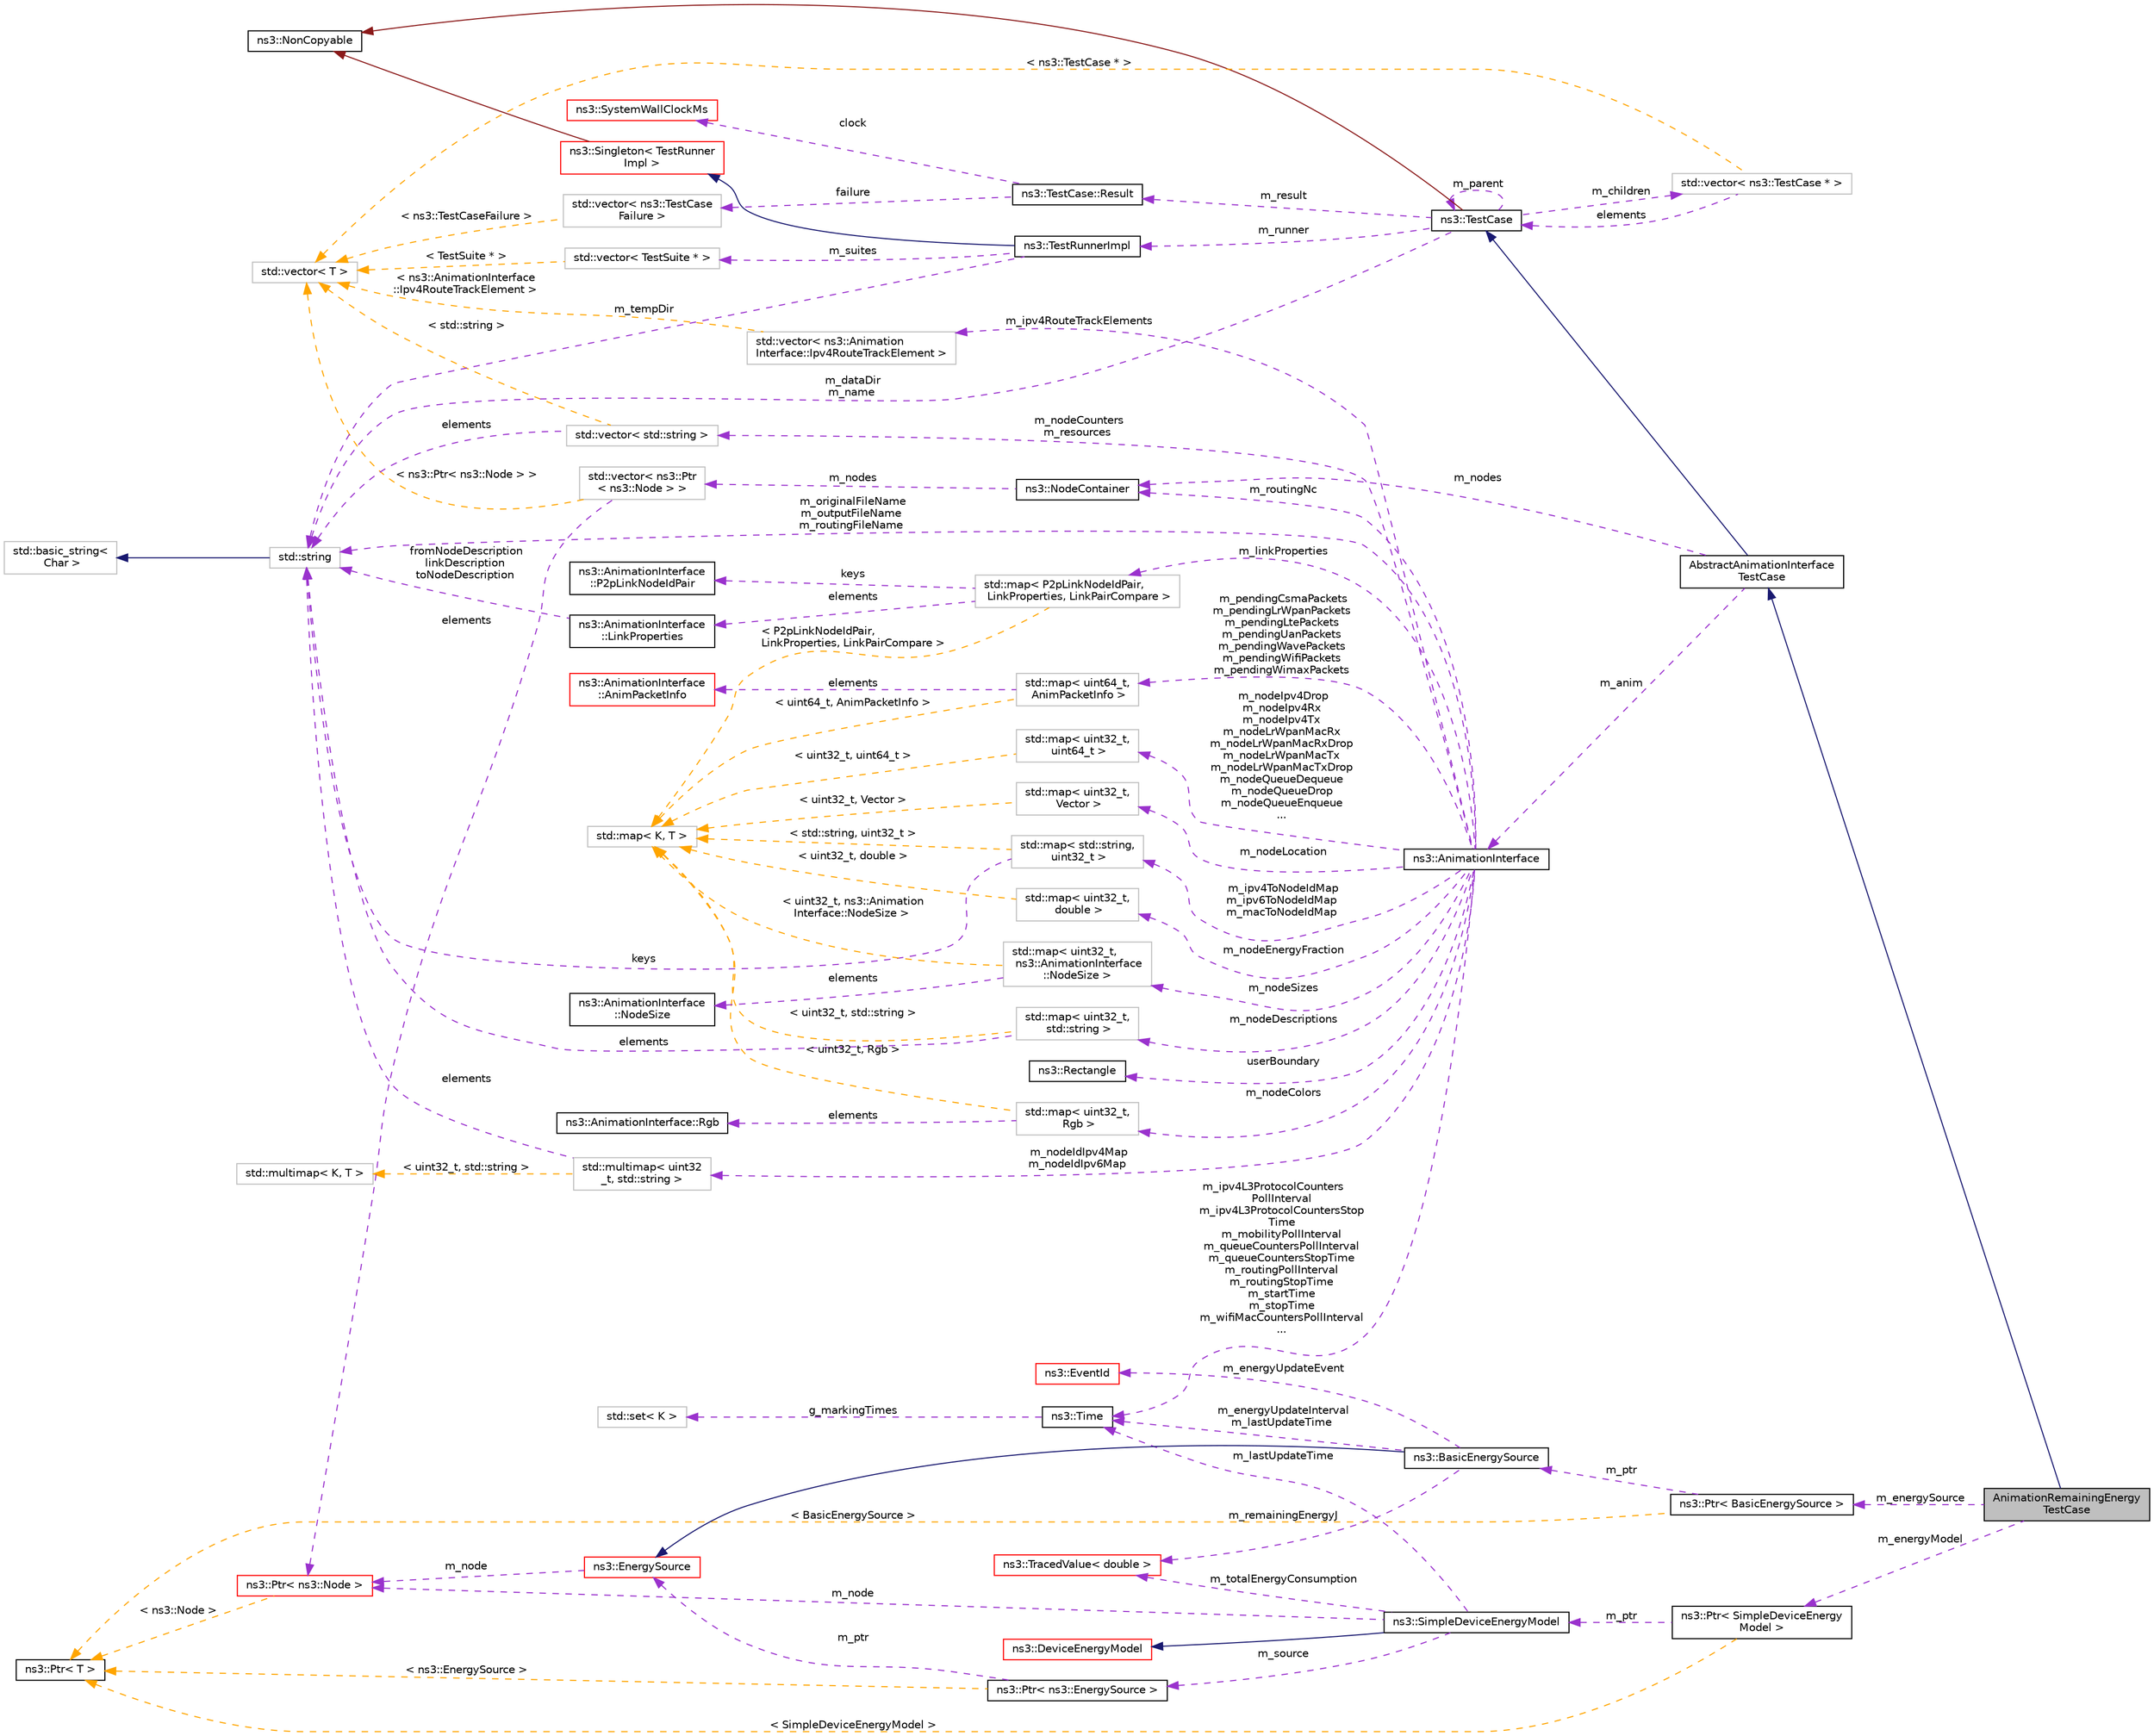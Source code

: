 digraph "AnimationRemainingEnergyTestCase"
{
 // LATEX_PDF_SIZE
  edge [fontname="Helvetica",fontsize="10",labelfontname="Helvetica",labelfontsize="10"];
  node [fontname="Helvetica",fontsize="10",shape=record];
  rankdir="LR";
  Node1 [label="AnimationRemainingEnergy\lTestCase",height=0.2,width=0.4,color="black", fillcolor="grey75", style="filled", fontcolor="black",tooltip="Animation Remaining Energy Test Case."];
  Node2 -> Node1 [dir="back",color="midnightblue",fontsize="10",style="solid",fontname="Helvetica"];
  Node2 [label="AbstractAnimationInterface\lTestCase",height=0.2,width=0.4,color="black", fillcolor="white", style="filled",URL="$class_abstract_animation_interface_test_case.html",tooltip="Abstract Animation Interface Test Case."];
  Node3 -> Node2 [dir="back",color="midnightblue",fontsize="10",style="solid",fontname="Helvetica"];
  Node3 [label="ns3::TestCase",height=0.2,width=0.4,color="black", fillcolor="white", style="filled",URL="$classns3_1_1_test_case.html",tooltip="encapsulates test code"];
  Node4 -> Node3 [dir="back",color="firebrick4",fontsize="10",style="solid",fontname="Helvetica"];
  Node4 [label="ns3::NonCopyable",height=0.2,width=0.4,color="black", fillcolor="white", style="filled",URL="$classns3_1_1_non_copyable.html",tooltip="A base class for (non-Singleton) objects which shouldn't be copied."];
  Node5 -> Node3 [dir="back",color="darkorchid3",fontsize="10",style="dashed",label=" m_children" ,fontname="Helvetica"];
  Node5 [label="std::vector\< ns3::TestCase * \>",height=0.2,width=0.4,color="grey75", fillcolor="white", style="filled",tooltip=" "];
  Node3 -> Node5 [dir="back",color="darkorchid3",fontsize="10",style="dashed",label=" elements" ,fontname="Helvetica"];
  Node6 -> Node5 [dir="back",color="orange",fontsize="10",style="dashed",label=" \< ns3::TestCase * \>" ,fontname="Helvetica"];
  Node6 [label="std::vector\< T \>",height=0.2,width=0.4,color="grey75", fillcolor="white", style="filled",tooltip=" "];
  Node8 -> Node3 [dir="back",color="darkorchid3",fontsize="10",style="dashed",label=" m_dataDir\nm_name" ,fontname="Helvetica"];
  Node8 [label="std::string",height=0.2,width=0.4,color="grey75", fillcolor="white", style="filled",tooltip=" "];
  Node9 -> Node8 [dir="back",color="midnightblue",fontsize="10",style="solid",fontname="Helvetica"];
  Node9 [label="std::basic_string\<\l Char \>",height=0.2,width=0.4,color="grey75", fillcolor="white", style="filled",tooltip=" "];
  Node10 -> Node3 [dir="back",color="darkorchid3",fontsize="10",style="dashed",label=" m_runner" ,fontname="Helvetica"];
  Node10 [label="ns3::TestRunnerImpl",height=0.2,width=0.4,color="black", fillcolor="white", style="filled",URL="$classns3_1_1_test_runner_impl.html",tooltip="Container for all tests."];
  Node11 -> Node10 [dir="back",color="midnightblue",fontsize="10",style="solid",fontname="Helvetica"];
  Node11 [label="ns3::Singleton\< TestRunner\lImpl \>",height=0.2,width=0.4,color="red", fillcolor="white", style="filled",URL="$classns3_1_1_singleton.html",tooltip=" "];
  Node4 -> Node11 [dir="back",color="firebrick4",fontsize="10",style="solid",fontname="Helvetica"];
  Node13 -> Node10 [dir="back",color="darkorchid3",fontsize="10",style="dashed",label=" m_suites" ,fontname="Helvetica"];
  Node13 [label="std::vector\< TestSuite * \>",height=0.2,width=0.4,color="grey75", fillcolor="white", style="filled",tooltip=" "];
  Node6 -> Node13 [dir="back",color="orange",fontsize="10",style="dashed",label=" \< TestSuite * \>" ,fontname="Helvetica"];
  Node8 -> Node10 [dir="back",color="darkorchid3",fontsize="10",style="dashed",label=" m_tempDir" ,fontname="Helvetica"];
  Node3 -> Node3 [dir="back",color="darkorchid3",fontsize="10",style="dashed",label=" m_parent" ,fontname="Helvetica"];
  Node15 -> Node3 [dir="back",color="darkorchid3",fontsize="10",style="dashed",label=" m_result" ,fontname="Helvetica"];
  Node15 [label="ns3::TestCase::Result",height=0.2,width=0.4,color="black", fillcolor="white", style="filled",URL="$structns3_1_1_test_case_1_1_result.html",tooltip="Container for results from a TestCase."];
  Node16 -> Node15 [dir="back",color="darkorchid3",fontsize="10",style="dashed",label=" failure" ,fontname="Helvetica"];
  Node16 [label="std::vector\< ns3::TestCase\lFailure \>",height=0.2,width=0.4,color="grey75", fillcolor="white", style="filled",tooltip=" "];
  Node6 -> Node16 [dir="back",color="orange",fontsize="10",style="dashed",label=" \< ns3::TestCaseFailure \>" ,fontname="Helvetica"];
  Node18 -> Node15 [dir="back",color="darkorchid3",fontsize="10",style="dashed",label=" clock" ,fontname="Helvetica"];
  Node18 [label="ns3::SystemWallClockMs",height=0.2,width=0.4,color="red", fillcolor="white", style="filled",URL="$classns3_1_1_system_wall_clock_ms.html",tooltip="Measure elapsed wall clock time in milliseconds."];
  Node20 -> Node2 [dir="back",color="darkorchid3",fontsize="10",style="dashed",label=" m_anim" ,fontname="Helvetica"];
  Node20 [label="ns3::AnimationInterface",height=0.2,width=0.4,color="black", fillcolor="white", style="filled",URL="$classns3_1_1_animation_interface.html",tooltip="Interface to network animator."];
  Node21 -> Node20 [dir="back",color="darkorchid3",fontsize="10",style="dashed",label=" m_ipv4ToNodeIdMap\nm_ipv6ToNodeIdMap\nm_macToNodeIdMap" ,fontname="Helvetica"];
  Node21 [label="std::map\< std::string,\l uint32_t \>",height=0.2,width=0.4,color="grey75", fillcolor="white", style="filled",tooltip=" "];
  Node8 -> Node21 [dir="back",color="darkorchid3",fontsize="10",style="dashed",label=" keys" ,fontname="Helvetica"];
  Node22 -> Node21 [dir="back",color="orange",fontsize="10",style="dashed",label=" \< std::string, uint32_t \>" ,fontname="Helvetica"];
  Node22 [label="std::map\< K, T \>",height=0.2,width=0.4,color="grey75", fillcolor="white", style="filled",tooltip=" "];
  Node24 -> Node20 [dir="back",color="darkorchid3",fontsize="10",style="dashed",label=" m_nodeIpv4Drop\nm_nodeIpv4Rx\nm_nodeIpv4Tx\nm_nodeLrWpanMacRx\nm_nodeLrWpanMacRxDrop\nm_nodeLrWpanMacTx\nm_nodeLrWpanMacTxDrop\nm_nodeQueueDequeue\nm_nodeQueueDrop\nm_nodeQueueEnqueue\n..." ,fontname="Helvetica"];
  Node24 [label="std::map\< uint32_t,\l uint64_t \>",height=0.2,width=0.4,color="grey75", fillcolor="white", style="filled",tooltip=" "];
  Node22 -> Node24 [dir="back",color="orange",fontsize="10",style="dashed",label=" \< uint32_t, uint64_t \>" ,fontname="Helvetica"];
  Node25 -> Node20 [dir="back",color="darkorchid3",fontsize="10",style="dashed",label=" m_nodeLocation" ,fontname="Helvetica"];
  Node25 [label="std::map\< uint32_t,\l Vector \>",height=0.2,width=0.4,color="grey75", fillcolor="white", style="filled",tooltip=" "];
  Node22 -> Node25 [dir="back",color="orange",fontsize="10",style="dashed",label=" \< uint32_t, Vector \>" ,fontname="Helvetica"];
  Node26 -> Node20 [dir="back",color="darkorchid3",fontsize="10",style="dashed",label=" m_pendingCsmaPackets\nm_pendingLrWpanPackets\nm_pendingLtePackets\nm_pendingUanPackets\nm_pendingWavePackets\nm_pendingWifiPackets\nm_pendingWimaxPackets" ,fontname="Helvetica"];
  Node26 [label="std::map\< uint64_t,\l AnimPacketInfo \>",height=0.2,width=0.4,color="grey75", fillcolor="white", style="filled",tooltip=" "];
  Node27 -> Node26 [dir="back",color="darkorchid3",fontsize="10",style="dashed",label=" elements" ,fontname="Helvetica"];
  Node27 [label="ns3::AnimationInterface\l::AnimPacketInfo",height=0.2,width=0.4,color="red", fillcolor="white", style="filled",URL="$classns3_1_1_animation_interface_1_1_anim_packet_info.html",tooltip="AnimPacketInfo class."];
  Node22 -> Node26 [dir="back",color="orange",fontsize="10",style="dashed",label=" \< uint64_t, AnimPacketInfo \>" ,fontname="Helvetica"];
  Node38 -> Node20 [dir="back",color="darkorchid3",fontsize="10",style="dashed",label=" m_nodeDescriptions" ,fontname="Helvetica"];
  Node38 [label="std::map\< uint32_t,\l std::string \>",height=0.2,width=0.4,color="grey75", fillcolor="white", style="filled",tooltip=" "];
  Node8 -> Node38 [dir="back",color="darkorchid3",fontsize="10",style="dashed",label=" elements" ,fontname="Helvetica"];
  Node22 -> Node38 [dir="back",color="orange",fontsize="10",style="dashed",label=" \< uint32_t, std::string \>" ,fontname="Helvetica"];
  Node39 -> Node20 [dir="back",color="darkorchid3",fontsize="10",style="dashed",label=" m_ipv4L3ProtocolCounters\lPollInterval\nm_ipv4L3ProtocolCountersStop\lTime\nm_mobilityPollInterval\nm_queueCountersPollInterval\nm_queueCountersStopTime\nm_routingPollInterval\nm_routingStopTime\nm_startTime\nm_stopTime\nm_wifiMacCountersPollInterval\n..." ,fontname="Helvetica"];
  Node39 [label="ns3::Time",height=0.2,width=0.4,color="black", fillcolor="white", style="filled",URL="$classns3_1_1_time.html",tooltip="Simulation virtual time values and global simulation resolution."];
  Node40 -> Node39 [dir="back",color="darkorchid3",fontsize="10",style="dashed",label=" g_markingTimes" ,fontname="Helvetica"];
  Node40 [label="std::set\< K \>",height=0.2,width=0.4,color="grey75", fillcolor="white", style="filled",tooltip=" "];
  Node41 -> Node20 [dir="back",color="darkorchid3",fontsize="10",style="dashed",label=" m_nodeSizes" ,fontname="Helvetica"];
  Node41 [label="std::map\< uint32_t,\l ns3::AnimationInterface\l::NodeSize \>",height=0.2,width=0.4,color="grey75", fillcolor="white", style="filled",tooltip=" "];
  Node42 -> Node41 [dir="back",color="darkorchid3",fontsize="10",style="dashed",label=" elements" ,fontname="Helvetica"];
  Node42 [label="ns3::AnimationInterface\l::NodeSize",height=0.2,width=0.4,color="black", fillcolor="white", style="filled",URL="$structns3_1_1_animation_interface_1_1_node_size.html",tooltip="NodeSize structure."];
  Node22 -> Node41 [dir="back",color="orange",fontsize="10",style="dashed",label=" \< uint32_t, ns3::Animation\lInterface::NodeSize \>" ,fontname="Helvetica"];
  Node43 -> Node20 [dir="back",color="darkorchid3",fontsize="10",style="dashed",label=" m_linkProperties" ,fontname="Helvetica"];
  Node43 [label="std::map\< P2pLinkNodeIdPair,\l LinkProperties, LinkPairCompare \>",height=0.2,width=0.4,color="grey75", fillcolor="white", style="filled",tooltip=" "];
  Node44 -> Node43 [dir="back",color="darkorchid3",fontsize="10",style="dashed",label=" elements" ,fontname="Helvetica"];
  Node44 [label="ns3::AnimationInterface\l::LinkProperties",height=0.2,width=0.4,color="black", fillcolor="white", style="filled",URL="$structns3_1_1_animation_interface_1_1_link_properties.html",tooltip="LinkProperties structure."];
  Node8 -> Node44 [dir="back",color="darkorchid3",fontsize="10",style="dashed",label=" fromNodeDescription\nlinkDescription\ntoNodeDescription" ,fontname="Helvetica"];
  Node45 -> Node43 [dir="back",color="darkorchid3",fontsize="10",style="dashed",label=" keys" ,fontname="Helvetica"];
  Node45 [label="ns3::AnimationInterface\l::P2pLinkNodeIdPair",height=0.2,width=0.4,color="black", fillcolor="white", style="filled",URL="$structns3_1_1_animation_interface_1_1_p2p_link_node_id_pair.html",tooltip="P2pLinkNodeIdPair structure."];
  Node22 -> Node43 [dir="back",color="orange",fontsize="10",style="dashed",label=" \< P2pLinkNodeIdPair,\l LinkProperties, LinkPairCompare \>" ,fontname="Helvetica"];
  Node46 -> Node20 [dir="back",color="darkorchid3",fontsize="10",style="dashed",label=" m_nodeColors" ,fontname="Helvetica"];
  Node46 [label="std::map\< uint32_t,\l Rgb \>",height=0.2,width=0.4,color="grey75", fillcolor="white", style="filled",tooltip=" "];
  Node47 -> Node46 [dir="back",color="darkorchid3",fontsize="10",style="dashed",label=" elements" ,fontname="Helvetica"];
  Node47 [label="ns3::AnimationInterface::Rgb",height=0.2,width=0.4,color="black", fillcolor="white", style="filled",URL="$structns3_1_1_animation_interface_1_1_rgb.html",tooltip="RGB structure."];
  Node22 -> Node46 [dir="back",color="orange",fontsize="10",style="dashed",label=" \< uint32_t, Rgb \>" ,fontname="Helvetica"];
  Node8 -> Node20 [dir="back",color="darkorchid3",fontsize="10",style="dashed",label=" m_originalFileName\nm_outputFileName\nm_routingFileName" ,fontname="Helvetica"];
  Node48 -> Node20 [dir="back",color="darkorchid3",fontsize="10",style="dashed",label=" m_nodeEnergyFraction" ,fontname="Helvetica"];
  Node48 [label="std::map\< uint32_t,\l double \>",height=0.2,width=0.4,color="grey75", fillcolor="white", style="filled",tooltip=" "];
  Node22 -> Node48 [dir="back",color="orange",fontsize="10",style="dashed",label=" \< uint32_t, double \>" ,fontname="Helvetica"];
  Node49 -> Node20 [dir="back",color="darkorchid3",fontsize="10",style="dashed",label=" m_nodeIdIpv4Map\nm_nodeIdIpv6Map" ,fontname="Helvetica"];
  Node49 [label="std::multimap\< uint32\l_t, std::string \>",height=0.2,width=0.4,color="grey75", fillcolor="white", style="filled",tooltip=" "];
  Node8 -> Node49 [dir="back",color="darkorchid3",fontsize="10",style="dashed",label=" elements" ,fontname="Helvetica"];
  Node50 -> Node49 [dir="back",color="orange",fontsize="10",style="dashed",label=" \< uint32_t, std::string \>" ,fontname="Helvetica"];
  Node50 [label="std::multimap\< K, T \>",height=0.2,width=0.4,color="grey75", fillcolor="white", style="filled",tooltip=" "];
  Node51 -> Node20 [dir="back",color="darkorchid3",fontsize="10",style="dashed",label=" userBoundary" ,fontname="Helvetica"];
  Node51 [label="ns3::Rectangle",height=0.2,width=0.4,color="black", fillcolor="white", style="filled",URL="$classns3_1_1_rectangle.html",tooltip="a 2d rectangle"];
  Node52 -> Node20 [dir="back",color="darkorchid3",fontsize="10",style="dashed",label=" m_nodeCounters\nm_resources" ,fontname="Helvetica"];
  Node52 [label="std::vector\< std::string \>",height=0.2,width=0.4,color="grey75", fillcolor="white", style="filled",tooltip=" "];
  Node8 -> Node52 [dir="back",color="darkorchid3",fontsize="10",style="dashed",label=" elements" ,fontname="Helvetica"];
  Node6 -> Node52 [dir="back",color="orange",fontsize="10",style="dashed",label=" \< std::string \>" ,fontname="Helvetica"];
  Node53 -> Node20 [dir="back",color="darkorchid3",fontsize="10",style="dashed",label=" m_routingNc" ,fontname="Helvetica"];
  Node53 [label="ns3::NodeContainer",height=0.2,width=0.4,color="black", fillcolor="white", style="filled",URL="$classns3_1_1_node_container.html",tooltip="keep track of a set of node pointers."];
  Node54 -> Node53 [dir="back",color="darkorchid3",fontsize="10",style="dashed",label=" m_nodes" ,fontname="Helvetica"];
  Node54 [label="std::vector\< ns3::Ptr\l\< ns3::Node \> \>",height=0.2,width=0.4,color="grey75", fillcolor="white", style="filled",tooltip=" "];
  Node55 -> Node54 [dir="back",color="darkorchid3",fontsize="10",style="dashed",label=" elements" ,fontname="Helvetica"];
  Node55 [label="ns3::Ptr\< ns3::Node \>",height=0.2,width=0.4,color="red", fillcolor="white", style="filled",URL="$classns3_1_1_ptr.html",tooltip=" "];
  Node37 -> Node55 [dir="back",color="orange",fontsize="10",style="dashed",label=" \< ns3::Node \>" ,fontname="Helvetica"];
  Node37 [label="ns3::Ptr\< T \>",height=0.2,width=0.4,color="black", fillcolor="white", style="filled",URL="$classns3_1_1_ptr.html",tooltip="Smart pointer class similar to boost::intrusive_ptr."];
  Node6 -> Node54 [dir="back",color="orange",fontsize="10",style="dashed",label=" \< ns3::Ptr\< ns3::Node \> \>" ,fontname="Helvetica"];
  Node82 -> Node20 [dir="back",color="darkorchid3",fontsize="10",style="dashed",label=" m_ipv4RouteTrackElements" ,fontname="Helvetica"];
  Node82 [label="std::vector\< ns3::Animation\lInterface::Ipv4RouteTrackElement \>",height=0.2,width=0.4,color="grey75", fillcolor="white", style="filled",tooltip=" "];
  Node6 -> Node82 [dir="back",color="orange",fontsize="10",style="dashed",label=" \< ns3::AnimationInterface\l::Ipv4RouteTrackElement \>" ,fontname="Helvetica"];
  Node53 -> Node2 [dir="back",color="darkorchid3",fontsize="10",style="dashed",label=" m_nodes" ,fontname="Helvetica"];
  Node84 -> Node1 [dir="back",color="darkorchid3",fontsize="10",style="dashed",label=" m_energySource" ,fontname="Helvetica"];
  Node84 [label="ns3::Ptr\< BasicEnergySource \>",height=0.2,width=0.4,color="black", fillcolor="white", style="filled",URL="$classns3_1_1_ptr.html",tooltip=" "];
  Node85 -> Node84 [dir="back",color="darkorchid3",fontsize="10",style="dashed",label=" m_ptr" ,fontname="Helvetica"];
  Node85 [label="ns3::BasicEnergySource",height=0.2,width=0.4,color="black", fillcolor="white", style="filled",URL="$classns3_1_1_basic_energy_source.html",tooltip="BasicEnergySource decreases/increases remaining energy stored in itself in linearly."];
  Node86 -> Node85 [dir="back",color="midnightblue",fontsize="10",style="solid",fontname="Helvetica"];
  Node86 [label="ns3::EnergySource",height=0.2,width=0.4,color="red", fillcolor="white", style="filled",URL="$classns3_1_1_energy_source.html",tooltip="Introspection did not find any typical Config paths."];
  Node55 -> Node86 [dir="back",color="darkorchid3",fontsize="10",style="dashed",label=" m_node" ,fontname="Helvetica"];
  Node95 -> Node85 [dir="back",color="darkorchid3",fontsize="10",style="dashed",label=" m_remainingEnergyJ" ,fontname="Helvetica"];
  Node95 [label="ns3::TracedValue\< double \>",height=0.2,width=0.4,color="red", fillcolor="white", style="filled",URL="$classns3_1_1_traced_value.html",tooltip=" "];
  Node60 -> Node85 [dir="back",color="darkorchid3",fontsize="10",style="dashed",label=" m_energyUpdateEvent" ,fontname="Helvetica"];
  Node60 [label="ns3::EventId",height=0.2,width=0.4,color="red", fillcolor="white", style="filled",URL="$classns3_1_1_event_id.html",tooltip="An identifier for simulation events."];
  Node39 -> Node85 [dir="back",color="darkorchid3",fontsize="10",style="dashed",label=" m_energyUpdateInterval\nm_lastUpdateTime" ,fontname="Helvetica"];
  Node37 -> Node84 [dir="back",color="orange",fontsize="10",style="dashed",label=" \< BasicEnergySource \>" ,fontname="Helvetica"];
  Node102 -> Node1 [dir="back",color="darkorchid3",fontsize="10",style="dashed",label=" m_energyModel" ,fontname="Helvetica"];
  Node102 [label="ns3::Ptr\< SimpleDeviceEnergy\lModel \>",height=0.2,width=0.4,color="black", fillcolor="white", style="filled",URL="$classns3_1_1_ptr.html",tooltip=" "];
  Node103 -> Node102 [dir="back",color="darkorchid3",fontsize="10",style="dashed",label=" m_ptr" ,fontname="Helvetica"];
  Node103 [label="ns3::SimpleDeviceEnergyModel",height=0.2,width=0.4,color="black", fillcolor="white", style="filled",URL="$classns3_1_1_simple_device_energy_model.html",tooltip="A simple device energy model where current drain can be set by the user."];
  Node94 -> Node103 [dir="back",color="midnightblue",fontsize="10",style="solid",fontname="Helvetica"];
  Node94 [label="ns3::DeviceEnergyModel",height=0.2,width=0.4,color="red", fillcolor="white", style="filled",URL="$classns3_1_1_device_energy_model.html",tooltip="Base class for device energy models."];
  Node95 -> Node103 [dir="back",color="darkorchid3",fontsize="10",style="dashed",label=" m_totalEnergyConsumption" ,fontname="Helvetica"];
  Node55 -> Node103 [dir="back",color="darkorchid3",fontsize="10",style="dashed",label=" m_node" ,fontname="Helvetica"];
  Node39 -> Node103 [dir="back",color="darkorchid3",fontsize="10",style="dashed",label=" m_lastUpdateTime" ,fontname="Helvetica"];
  Node90 -> Node103 [dir="back",color="darkorchid3",fontsize="10",style="dashed",label=" m_source" ,fontname="Helvetica"];
  Node90 [label="ns3::Ptr\< ns3::EnergySource \>",height=0.2,width=0.4,color="black", fillcolor="white", style="filled",URL="$classns3_1_1_ptr.html",tooltip=" "];
  Node86 -> Node90 [dir="back",color="darkorchid3",fontsize="10",style="dashed",label=" m_ptr" ,fontname="Helvetica"];
  Node37 -> Node90 [dir="back",color="orange",fontsize="10",style="dashed",label=" \< ns3::EnergySource \>" ,fontname="Helvetica"];
  Node37 -> Node102 [dir="back",color="orange",fontsize="10",style="dashed",label=" \< SimpleDeviceEnergyModel \>" ,fontname="Helvetica"];
}
